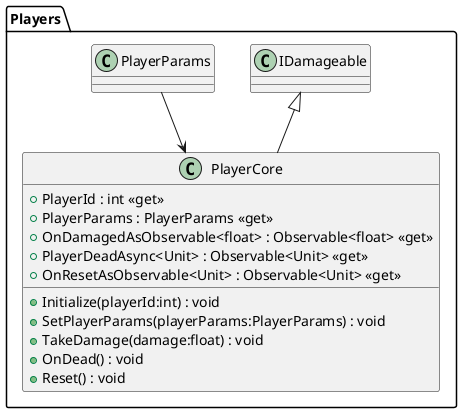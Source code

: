 @startuml
namespace Players{
class PlayerCore {
    + PlayerId : int <<get>>
    + PlayerParams : PlayerParams <<get>>
    + OnDamagedAsObservable<float> : Observable<float> <<get>>
    + PlayerDeadAsync<Unit> : Observable<Unit> <<get>>
    + OnResetAsObservable<Unit> : Observable<Unit> <<get>>
    + Initialize(playerId:int) : void
    + SetPlayerParams(playerParams:PlayerParams) : void
    + TakeDamage(damage:float) : void
    + OnDead() : void
    + Reset() : void
}
IDamageable <|-- PlayerCore
Players.PlayerParams --> PlayerCore
}
@enduml
